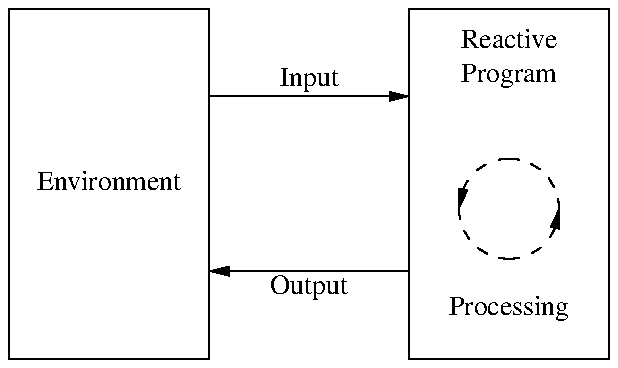 .PS
left
P: [
   [
   down
   box invisible "Reactive" "Program"
   move .25
   C: [ left; arc dashed ->; arc dashed; arc dashed ->; arc dashed ]
   move to C.s
   box invisible "Processing"
   ]
   box width 1 height last [].height at last [].c
]
move 1
E: box width P.width height P.height "Environment"
arrow from 1/2 <E.e,E.ne> to 1/2 <P.w,P.nw> "Input" ""
arrow from 1/2 <P.w,P.sw> to 1/2 <E.e,E.se> "" "Output"
.PE